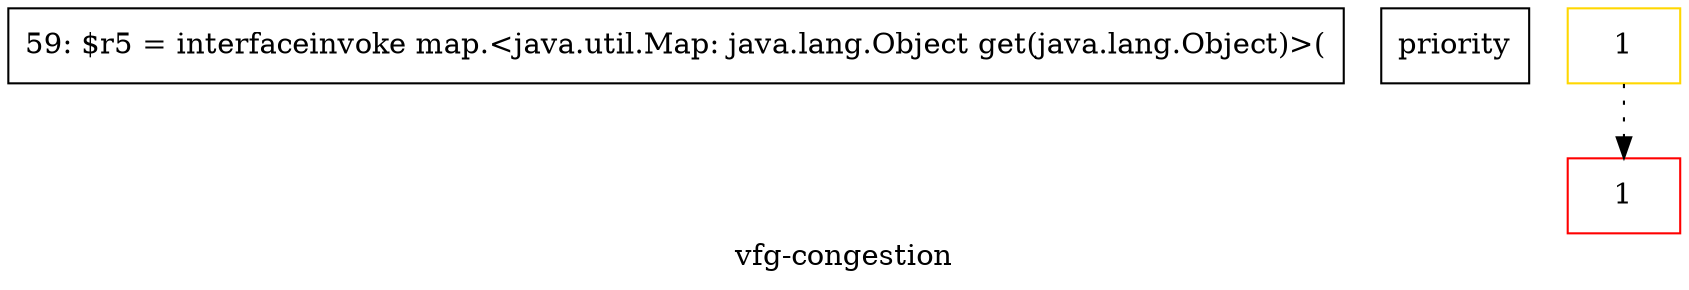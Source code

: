 digraph "vfg-congestion" {
    label="vfg-congestion";
node [shape=box];
"59: $r5 = interfaceinvoke map.<java.util.Map: java.lang.Object get(java.lang.Object)>("priority")" [label=1] [color=gold]
"59: $r6 = (java.lang.Integer) $r5" [label=1] [color=red]
"59: $r5 = interfaceinvoke map.<java.util.Map: java.lang.Object get(java.lang.Object)>("priority")"->"59: $r6 = (java.lang.Integer) $r5" [style=dotted];

}